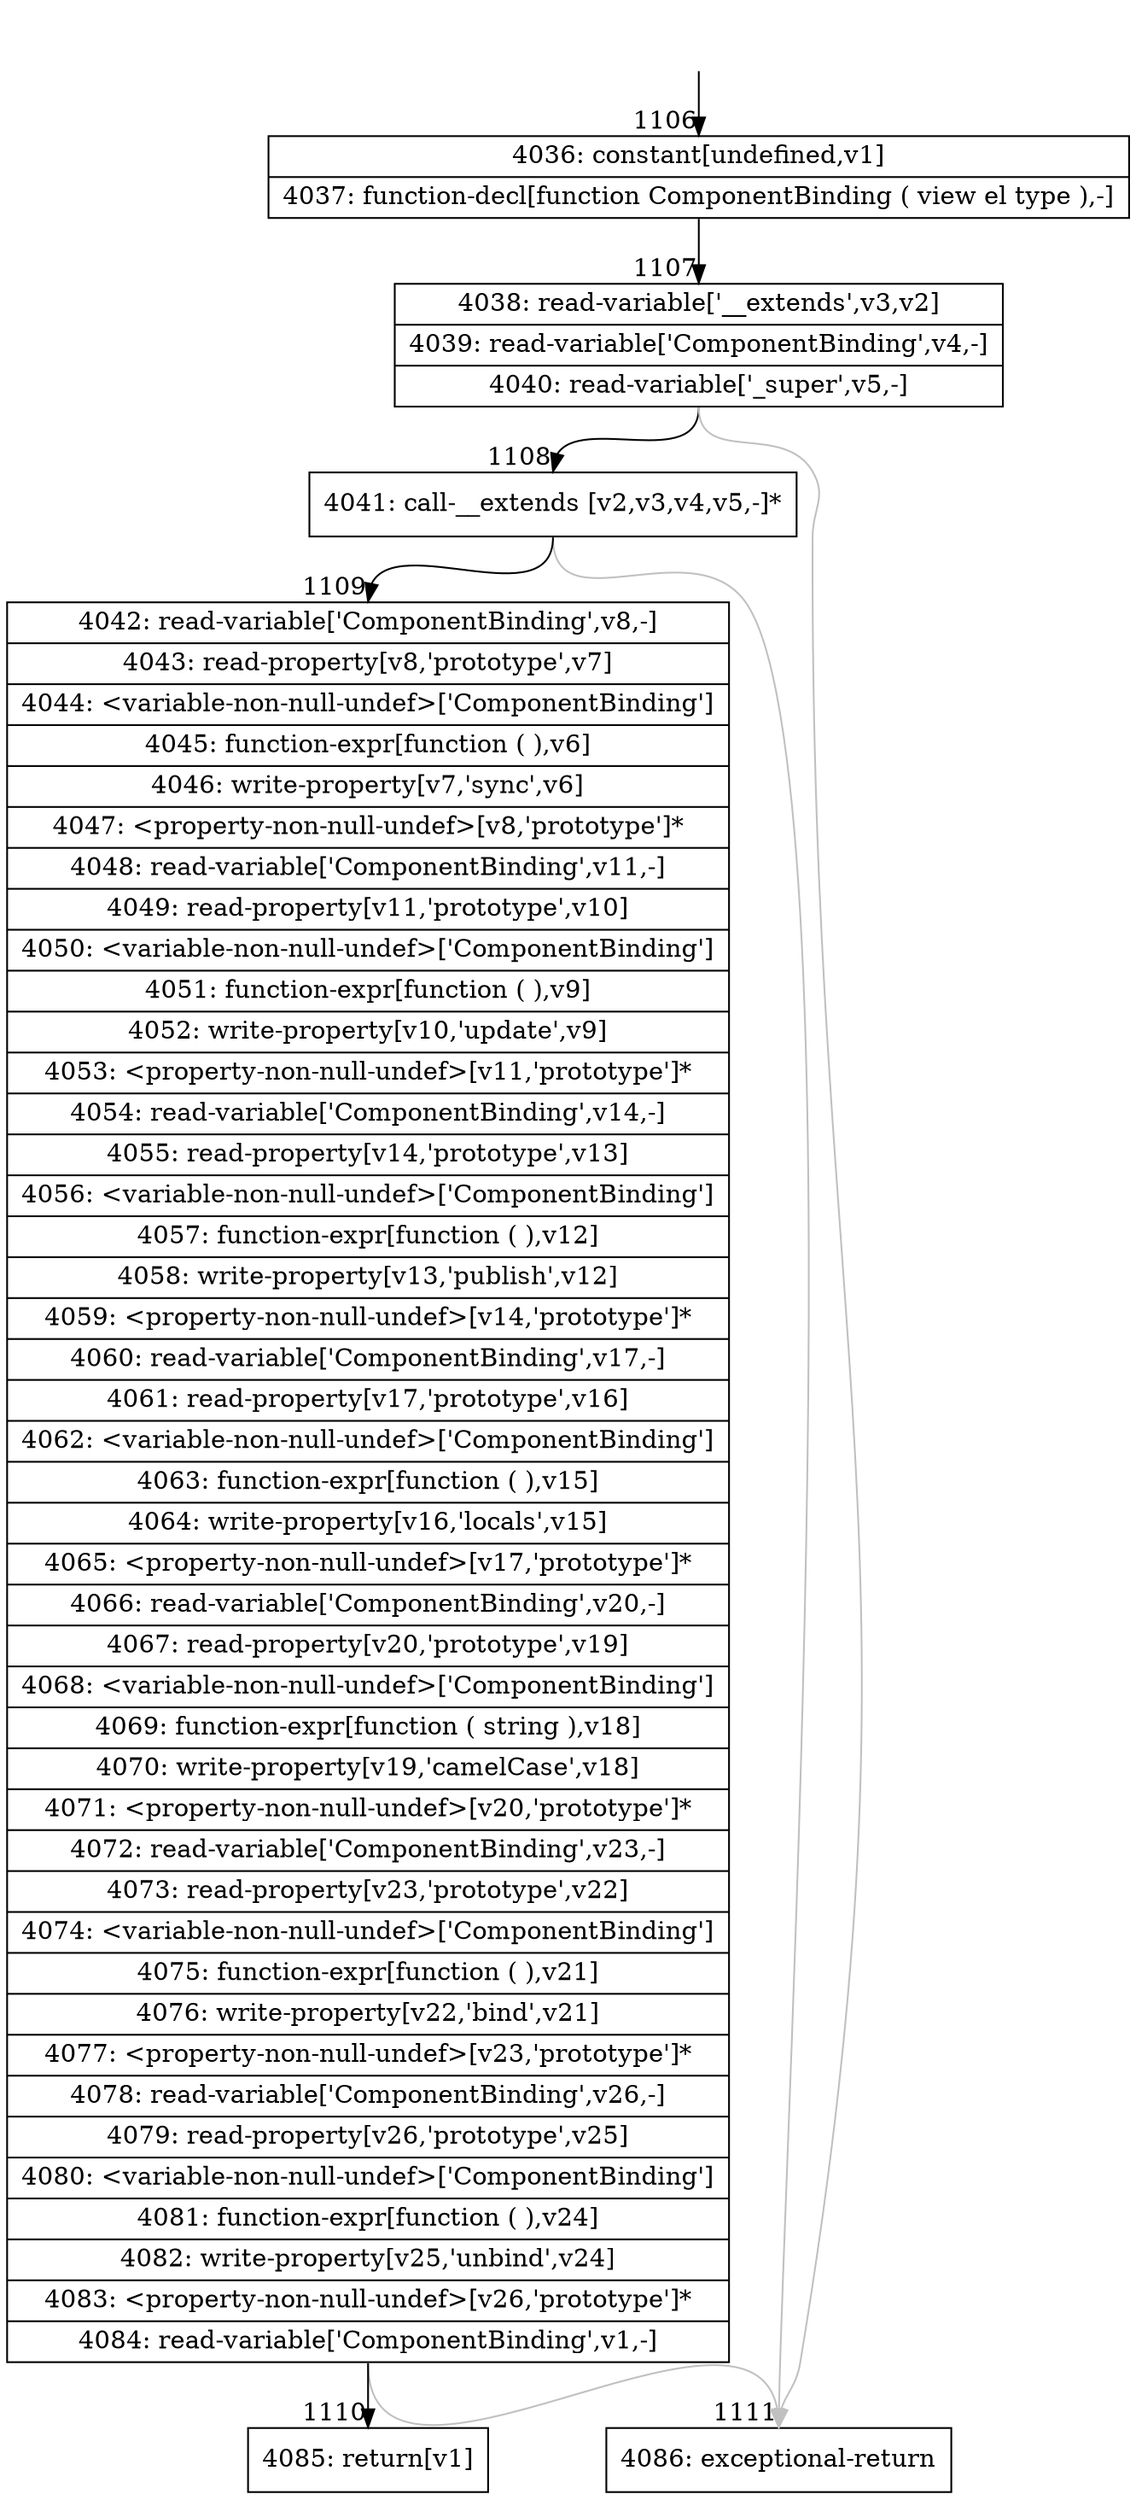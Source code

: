 digraph {
rankdir="TD"
BB_entry64[shape=none,label=""];
BB_entry64 -> BB1106 [tailport=s, headport=n, headlabel="    1106"]
BB1106 [shape=record label="{4036: constant[undefined,v1]|4037: function-decl[function ComponentBinding ( view el type ),-]}" ] 
BB1106 -> BB1107 [tailport=s, headport=n, headlabel="      1107"]
BB1107 [shape=record label="{4038: read-variable['__extends',v3,v2]|4039: read-variable['ComponentBinding',v4,-]|4040: read-variable['_super',v5,-]}" ] 
BB1107 -> BB1108 [tailport=s, headport=n, headlabel="      1108"]
BB1107 -> BB1111 [tailport=s, headport=n, color=gray, headlabel="      1111"]
BB1108 [shape=record label="{4041: call-__extends [v2,v3,v4,v5,-]*}" ] 
BB1108 -> BB1109 [tailport=s, headport=n, headlabel="      1109"]
BB1108 -> BB1111 [tailport=s, headport=n, color=gray]
BB1109 [shape=record label="{4042: read-variable['ComponentBinding',v8,-]|4043: read-property[v8,'prototype',v7]|4044: \<variable-non-null-undef\>['ComponentBinding']|4045: function-expr[function ( ),v6]|4046: write-property[v7,'sync',v6]|4047: \<property-non-null-undef\>[v8,'prototype']*|4048: read-variable['ComponentBinding',v11,-]|4049: read-property[v11,'prototype',v10]|4050: \<variable-non-null-undef\>['ComponentBinding']|4051: function-expr[function ( ),v9]|4052: write-property[v10,'update',v9]|4053: \<property-non-null-undef\>[v11,'prototype']*|4054: read-variable['ComponentBinding',v14,-]|4055: read-property[v14,'prototype',v13]|4056: \<variable-non-null-undef\>['ComponentBinding']|4057: function-expr[function ( ),v12]|4058: write-property[v13,'publish',v12]|4059: \<property-non-null-undef\>[v14,'prototype']*|4060: read-variable['ComponentBinding',v17,-]|4061: read-property[v17,'prototype',v16]|4062: \<variable-non-null-undef\>['ComponentBinding']|4063: function-expr[function ( ),v15]|4064: write-property[v16,'locals',v15]|4065: \<property-non-null-undef\>[v17,'prototype']*|4066: read-variable['ComponentBinding',v20,-]|4067: read-property[v20,'prototype',v19]|4068: \<variable-non-null-undef\>['ComponentBinding']|4069: function-expr[function ( string ),v18]|4070: write-property[v19,'camelCase',v18]|4071: \<property-non-null-undef\>[v20,'prototype']*|4072: read-variable['ComponentBinding',v23,-]|4073: read-property[v23,'prototype',v22]|4074: \<variable-non-null-undef\>['ComponentBinding']|4075: function-expr[function ( ),v21]|4076: write-property[v22,'bind',v21]|4077: \<property-non-null-undef\>[v23,'prototype']*|4078: read-variable['ComponentBinding',v26,-]|4079: read-property[v26,'prototype',v25]|4080: \<variable-non-null-undef\>['ComponentBinding']|4081: function-expr[function ( ),v24]|4082: write-property[v25,'unbind',v24]|4083: \<property-non-null-undef\>[v26,'prototype']*|4084: read-variable['ComponentBinding',v1,-]}" ] 
BB1109 -> BB1110 [tailport=s, headport=n, headlabel="      1110"]
BB1109 -> BB1111 [tailport=s, headport=n, color=gray]
BB1110 [shape=record label="{4085: return[v1]}" ] 
BB1111 [shape=record label="{4086: exceptional-return}" ] 
//#$~ 887
}
